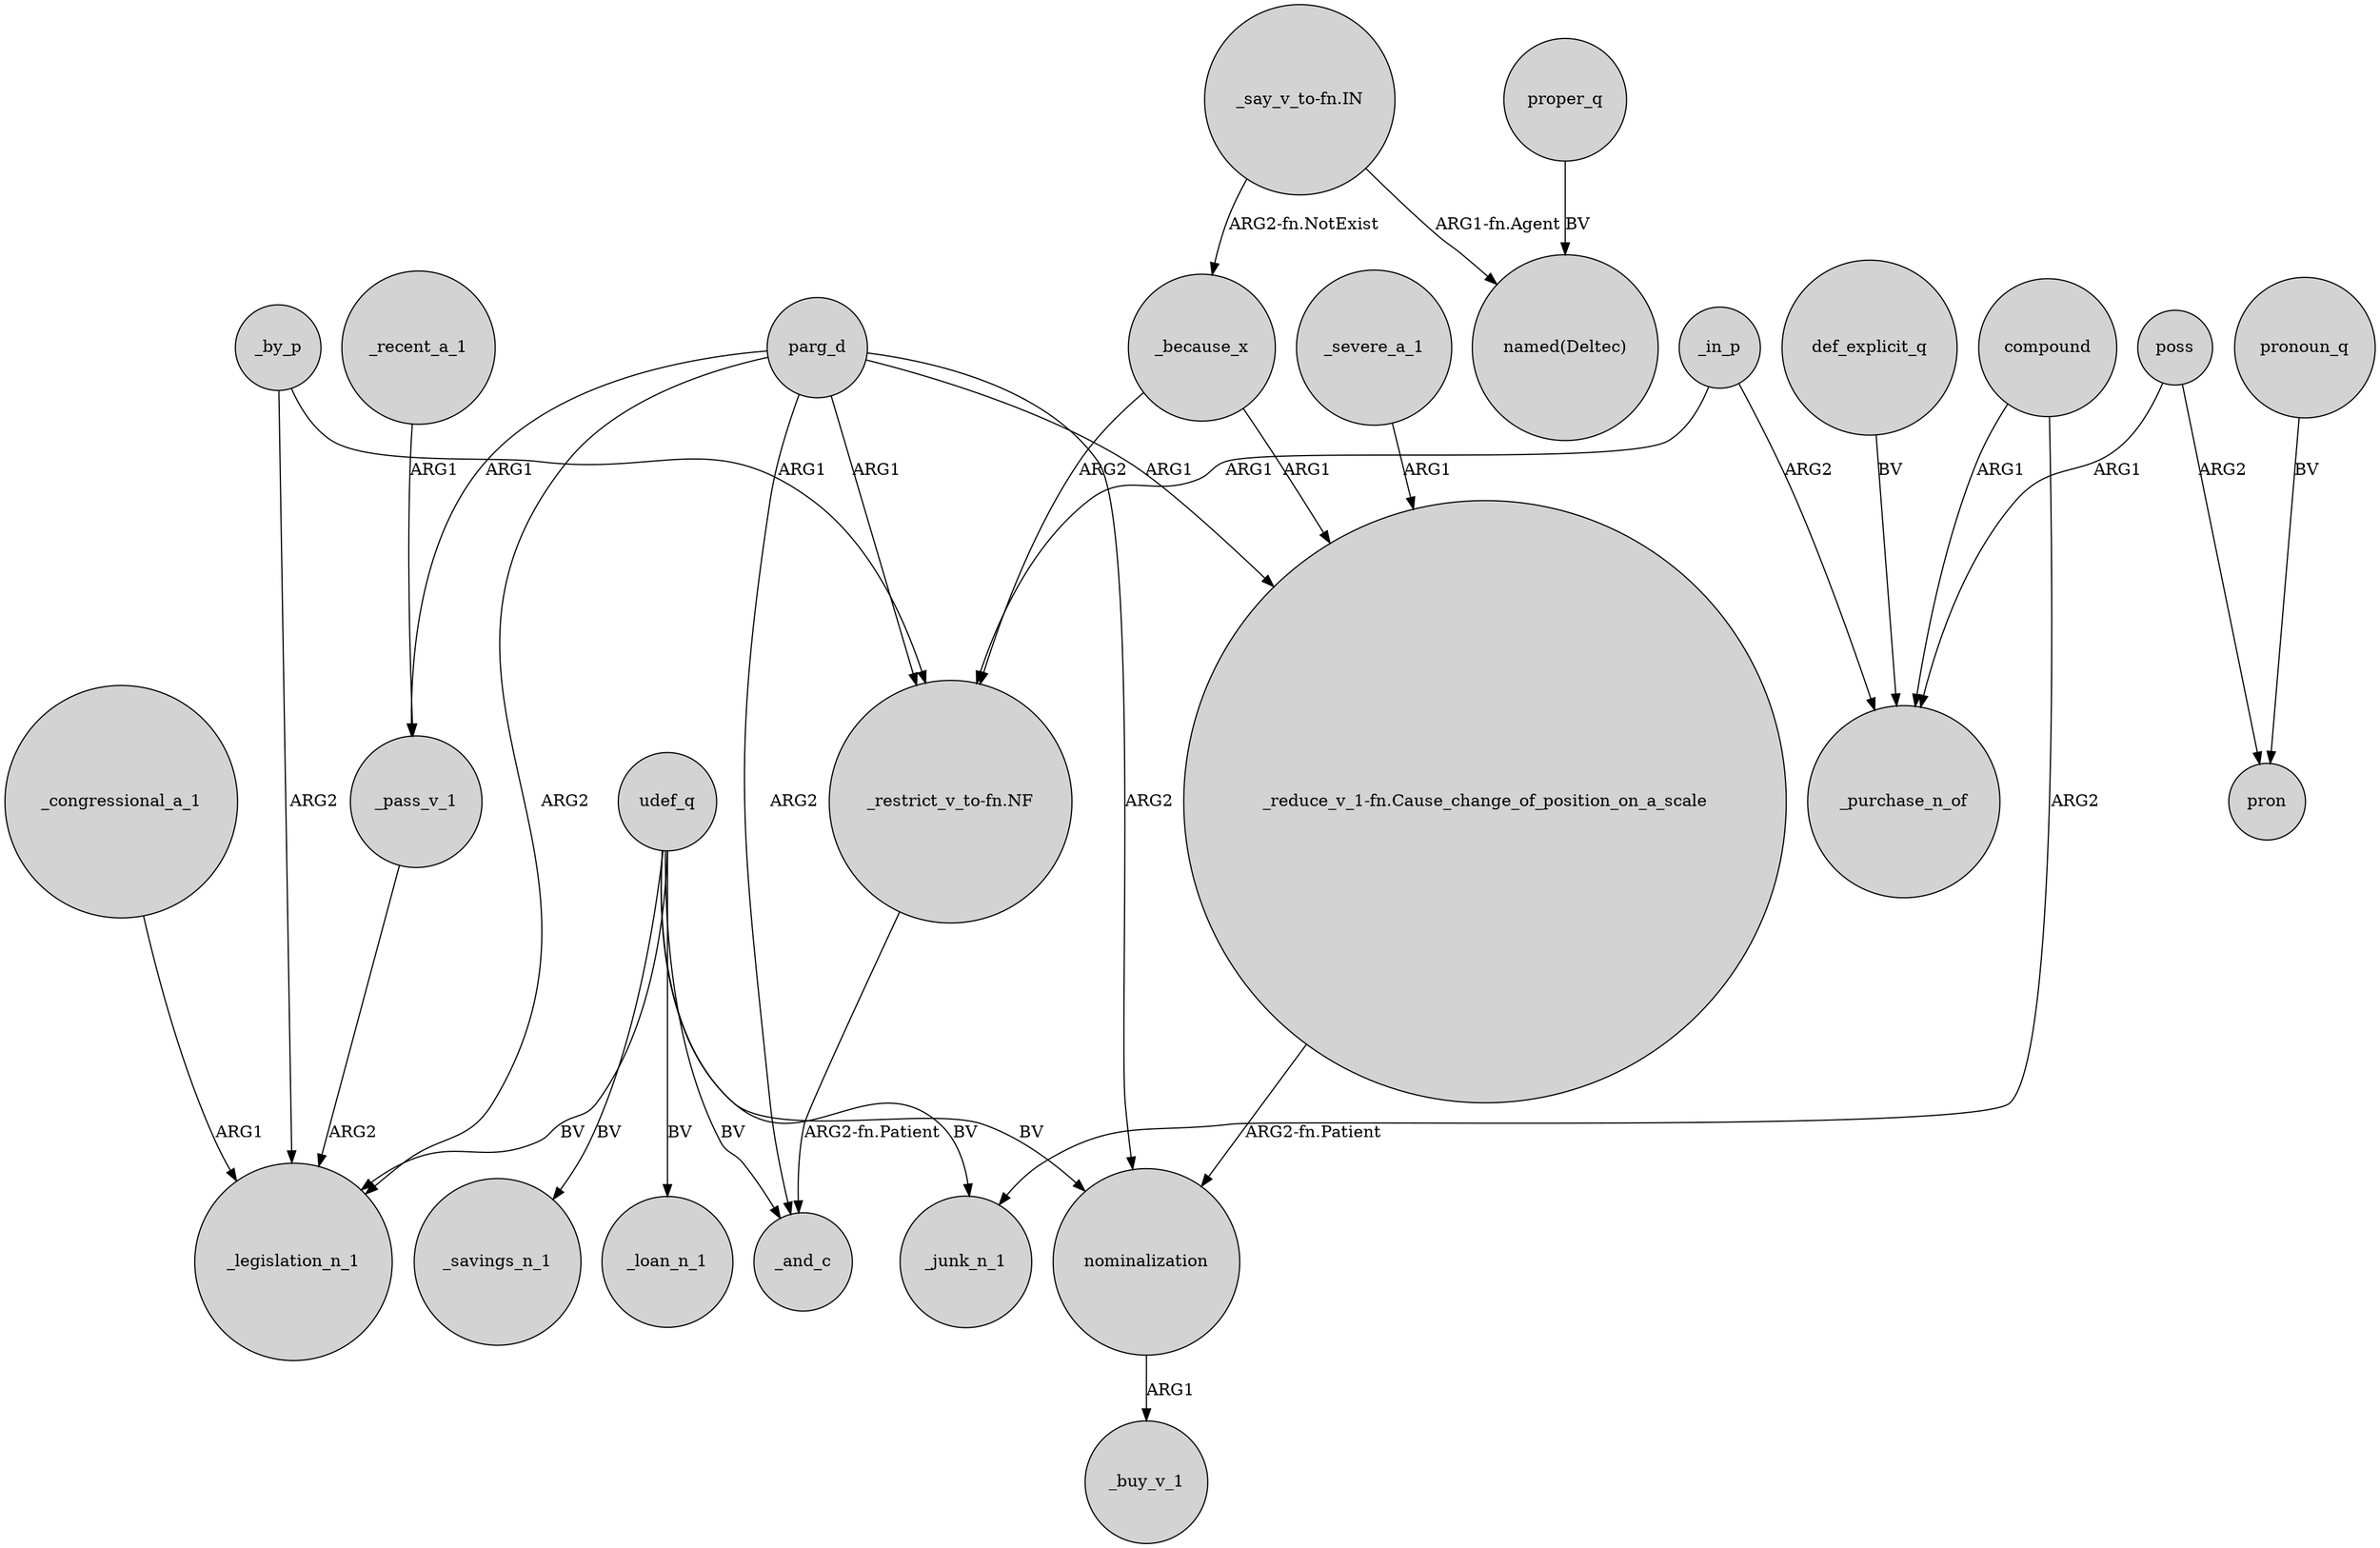digraph {
	node [shape=circle style=filled]
	_recent_a_1 -> _pass_v_1 [label=ARG1]
	poss -> pron [label=ARG2]
	"_say_v_to-fn.IN" -> _because_x [label="ARG2-fn.NotExist"]
	parg_d -> "_restrict_v_to-fn.NF" [label=ARG1]
	_congressional_a_1 -> _legislation_n_1 [label=ARG1]
	compound -> _purchase_n_of [label=ARG1]
	"_restrict_v_to-fn.NF" -> _and_c [label="ARG2-fn.Patient"]
	proper_q -> "named(Deltec)" [label=BV]
	def_explicit_q -> _purchase_n_of [label=BV]
	parg_d -> _pass_v_1 [label=ARG1]
	udef_q -> _savings_n_1 [label=BV]
	compound -> _junk_n_1 [label=ARG2]
	nominalization -> _buy_v_1 [label=ARG1]
	_pass_v_1 -> _legislation_n_1 [label=ARG2]
	"_say_v_to-fn.IN" -> "named(Deltec)" [label="ARG1-fn.Agent"]
	_because_x -> "_restrict_v_to-fn.NF" [label=ARG2]
	parg_d -> _and_c [label=ARG2]
	_in_p -> "_restrict_v_to-fn.NF" [label=ARG1]
	udef_q -> _junk_n_1 [label=BV]
	pronoun_q -> pron [label=BV]
	_because_x -> "_reduce_v_1-fn.Cause_change_of_position_on_a_scale" [label=ARG1]
	_in_p -> _purchase_n_of [label=ARG2]
	parg_d -> nominalization [label=ARG2]
	_severe_a_1 -> "_reduce_v_1-fn.Cause_change_of_position_on_a_scale" [label=ARG1]
	"_reduce_v_1-fn.Cause_change_of_position_on_a_scale" -> nominalization [label="ARG2-fn.Patient"]
	udef_q -> nominalization [label=BV]
	_by_p -> "_restrict_v_to-fn.NF" [label=ARG1]
	udef_q -> _legislation_n_1 [label=BV]
	_by_p -> _legislation_n_1 [label=ARG2]
	poss -> _purchase_n_of [label=ARG1]
	parg_d -> "_reduce_v_1-fn.Cause_change_of_position_on_a_scale" [label=ARG1]
	udef_q -> _and_c [label=BV]
	udef_q -> _loan_n_1 [label=BV]
	parg_d -> _legislation_n_1 [label=ARG2]
}
